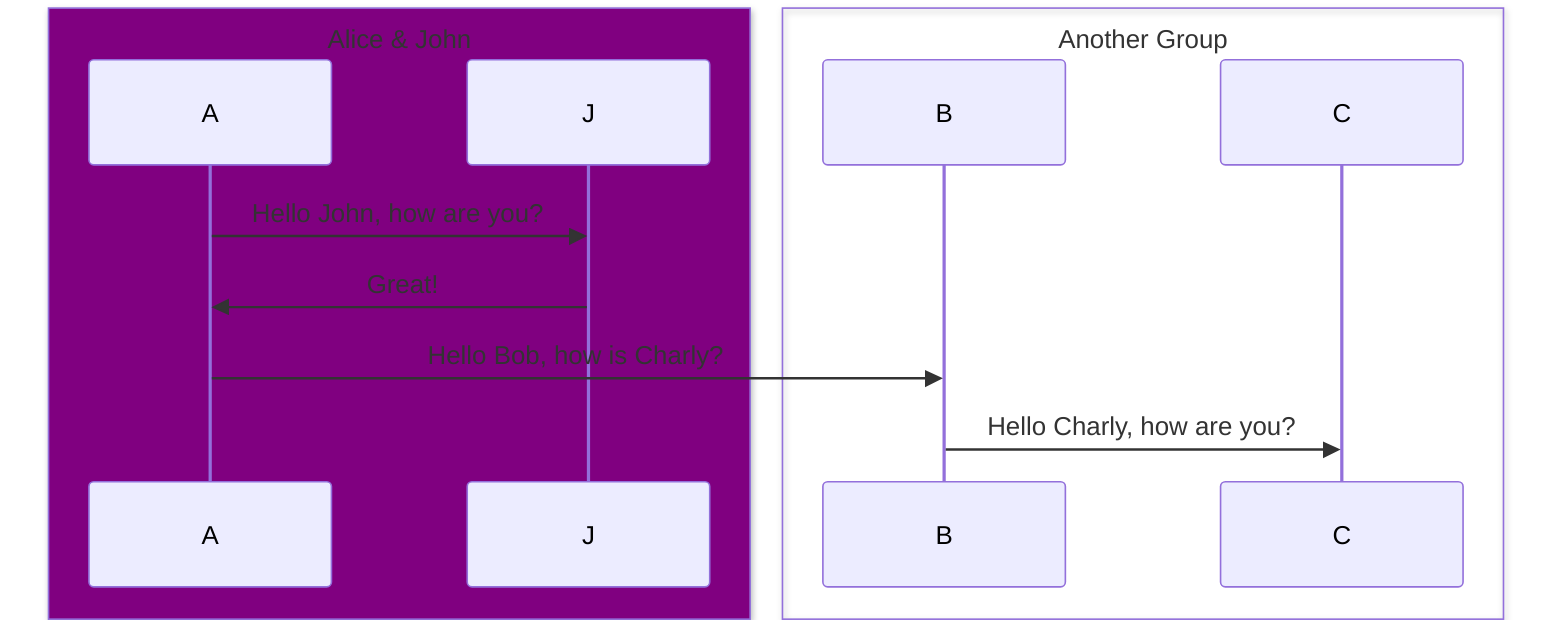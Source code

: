 sequenceDiagram
    box Purple Alice & John
      participant A
      participant J
    end
    box Another Group
      participant B
      participant C
    end
    A->>J: Hello John, how are you?
    J->>A: Great!
    A->>B: Hello Bob, how is Charly?
    B->>C: Hello Charly, how are you?